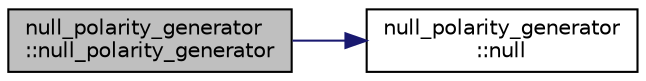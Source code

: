 digraph "null_polarity_generator::null_polarity_generator"
{
  edge [fontname="Helvetica",fontsize="10",labelfontname="Helvetica",labelfontsize="10"];
  node [fontname="Helvetica",fontsize="10",shape=record];
  rankdir="LR";
  Node0 [label="null_polarity_generator\l::null_polarity_generator",height=0.2,width=0.4,color="black", fillcolor="grey75", style="filled", fontcolor="black"];
  Node0 -> Node1 [color="midnightblue",fontsize="10",style="solid",fontname="Helvetica"];
  Node1 [label="null_polarity_generator\l::null",height=0.2,width=0.4,color="black", fillcolor="white", style="filled",URL="$df/db3/classnull__polarity__generator.html#a456ee9ba58f5e8788bedc6232dc3cc75"];
}
